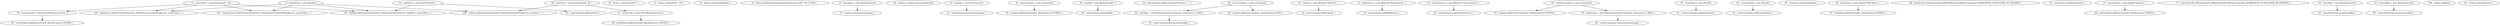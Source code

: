 digraph G {
"25 : bookworm = new Reeder()"
"25 : bookworm = new Reeder()" -> "103 : cleanSources.addActionListener(new CleanSourcesListener(bookworm, sourceText, ), )"
"25 : bookworm = new Reeder()" -> "101 : badSource.addActionListener(new BadSourceListener(bookworm, sourceText, ), )"
"25 : bookworm = new Reeder()" -> "99 : topAdd.addActionListener(new AddListener(bookworm, topInPut, sourceText, ), )"
"25 : bookworm = new Reeder()" -> "100 : refresh.addActionListener(new RefreshListener(bookworm, itemText, ), )"
"30 : frame = new JFrame(\"\", )"
"31 : frame.setSize(650, 750, )"
"32 : frame.setResizable(false, )"
"33 : frame.setDefaultCloseOperation(JFrame.EXIT_ON_CLOSE, )"
"35 : mainmgr = new BorderLayout()"
"35 : mainmgr = new BorderLayout()" -> "37 : ctrpane.setLayout(mainmgr, )"
"36 : ctrpane = frame.getContentPane()"
"37 : ctrpane.setLayout(mainmgr, )"
"39 : topmgr = new FlowLayout()"
"39 : topmgr = new FlowLayout()" -> "41 : topContainer.setLayout(topmgr, )"
"40 : topContainer = new Container()"
"40 : topContainer = new Container()" -> "95 : ctrpane.add(topContainer, BorderLayout.NORTH, )"
"41 : topContainer.setLayout(topmgr, )"
"42 : topInPut = new JTextField(20, )"
"42 : topInPut = new JTextField(20, )" -> "45 : topContainer.add(topInPut, )"
"42 : topInPut = new JTextField(20, )" -> "99 : topAdd.addActionListener(new AddListener(bookworm, topInPut, sourceText, ), )"
"43 : topAdd = new JButton(\"add\", )"
"43 : topAdd = new JButton(\"add\", )" -> "46 : topContainer.add(topAdd, )"
"44 : topContainer.add(new JLabel(\"Source: \", ), )"
"45 : topContainer.add(topInPut, )"
"46 : topContainer.add(topAdd, )"
"48 : eastContainer = new Container()"
"48 : eastContainer = new Container()" -> "49 : eastMgr = new BoxLayout(eastContainer, BoxLayout.Y_AXIS, )"
"48 : eastContainer = new Container()" -> "96 : ctrpane.add(eastContainer, BorderLayout.EAST, )"
"49 : eastMgr = new BoxLayout(eastContainer, BoxLayout.Y_AXIS, )"
"49 : eastMgr = new BoxLayout(eastContainer, BoxLayout.Y_AXIS, )" -> "50 : eastContainer.setLayout(eastMgr, )"
"50 : eastContainer.setLayout(eastMgr, )"
"51 : refresh = new JButton(\"Refresh\", )"
"51 : refresh = new JButton(\"Refresh\", )" -> "54 : eastContainer.add(refresh, )"
"52 : badSource = new JButton(\"Bad Sources\", )"
"52 : badSource = new JButton(\"Bad Sources\", )" -> "55 : eastContainer.add(badSource, )"
"53 : cleanSources = new JButton(\"Clean Sources\", )"
"53 : cleanSources = new JButton(\"Clean Sources\", )" -> "56 : eastContainer.add(cleanSources, )"
"54 : eastContainer.add(refresh, )"
"55 : eastContainer.add(badSource, )"
"56 : eastContainer.add(cleanSources, )"
"58 : centerContainer = new Container()"
"58 : centerContainer = new Container()" -> "97 : ctrpane.add(centerContainer, BorderLayout.CENTER, )"
"58 : centerContainer = new Container()" -> "59 : centermgr = new BoxLayout(centerContainer, BoxLayout.Y_AXIS, )"
"59 : centermgr = new BoxLayout(centerContainer, BoxLayout.Y_AXIS, )"
"59 : centermgr = new BoxLayout(centerContainer, BoxLayout.Y_AXIS, )" -> "60 : centerContainer.setLayout(centermgr, )"
"60 : centerContainer.setLayout(centermgr, )"
"61 : itemPanel = new JPanel()"
"61 : itemPanel = new JPanel()" -> "92 : centerContainer.add(itemPanel, )"
"62 : sourcePanel = new JPanel()"
"62 : sourcePanel = new JPanel()" -> "93 : centerContainer.add(sourcePanel, )"
"64 : itemText = new JTextArea(30, 40, )"
"64 : itemText = new JTextArea(30, 40, )" -> "67 : itemScroll = new JScrollPane(itemText, )"
"64 : itemText = new JTextArea(30, 40, )" -> "100 : refresh.addActionListener(new RefreshListener(bookworm, itemText, ), )"
"65 : itemText.setEditable(false, )"
"66 : itemLabel = new JLabel(\"RSS Items\", )"
"66 : itemLabel = new JLabel(\"RSS Items\", )" -> "87 : itemPanel.add(itemLabel, BorderLayout.NORTH, )"
"67 : itemScroll = new JScrollPane(itemText, )"
"67 : itemScroll = new JScrollPane(itemText, )" -> "88 : itemPanel.add(itemScroll, BorderLayout.CENTER, )"
"68 : itemScroll.setHorizontalScrollBarPolicy(ScrollPaneConstants.HORIZONTAL_SCROLLBAR_AS_NEEDED, )"
"73 : sourceText = new JTextArea(7, 40, )"
"73 : sourceText = new JTextArea(7, 40, )" -> "76 : sourceScroll = new JScrollPane(sourceText, )"
"73 : sourceText = new JTextArea(7, 40, )" -> "103 : cleanSources.addActionListener(new CleanSourcesListener(bookworm, sourceText, ), )"
"73 : sourceText = new JTextArea(7, 40, )" -> "101 : badSource.addActionListener(new BadSourceListener(bookworm, sourceText, ), )"
"73 : sourceText = new JTextArea(7, 40, )" -> "99 : topAdd.addActionListener(new AddListener(bookworm, topInPut, sourceText, ), )"
"74 : sourceText.setEditable(false, )"
"75 : sourceLabel = new JLabel(\"Sources\", )"
"75 : sourceLabel = new JLabel(\"Sources\", )" -> "89 : sourcePanel.add(sourceLabel, BorderLayout.NORTH, )"
"76 : sourceScroll = new JScrollPane(sourceText, )"
"76 : sourceScroll = new JScrollPane(sourceText, )" -> "90 : sourcePanel.add(sourceScroll, BorderLayout.CENTER, )"
"77 : sourceScroll.setHorizontalScrollBarPolicy(ScrollPaneConstants.HORIZONTAL_SCROLLBAR_AS_NEEDED, )"
"82 : itemMgr = new BorderLayout()"
"82 : itemMgr = new BorderLayout()" -> "84 : itemPanel.setLayout(itemMgr, )"
"83 : sourceMgr = new BorderLayout()"
"83 : sourceMgr = new BorderLayout()" -> "85 : sourcePanel.setLayout(sourceMgr, )"
"84 : itemPanel.setLayout(itemMgr, )"
"85 : sourcePanel.setLayout(sourceMgr, )"
"87 : itemPanel.add(itemLabel, BorderLayout.NORTH, )"
"88 : itemPanel.add(itemScroll, BorderLayout.CENTER, )"
"89 : sourcePanel.add(sourceLabel, BorderLayout.NORTH, )"
"90 : sourcePanel.add(sourceScroll, BorderLayout.CENTER, )"
"92 : centerContainer.add(itemPanel, )"
"93 : centerContainer.add(sourcePanel, )"
"95 : ctrpane.add(topContainer, BorderLayout.NORTH, )"
"96 : ctrpane.add(eastContainer, BorderLayout.EAST, )"
"97 : ctrpane.add(centerContainer, BorderLayout.CENTER, )"
"99 : topAdd.addActionListener(new AddListener(bookworm, topInPut, sourceText, ), )"
"100 : refresh.addActionListener(new RefreshListener(bookworm, itemText, ), )"
"101 : badSource.addActionListener(new BadSourceListener(bookworm, sourceText, ), )"
"103 : cleanSources.addActionListener(new CleanSourcesListener(bookworm, sourceText, ), )"
"106 : frame.validate()"
"107 : frame.setVisible(true, )"
}